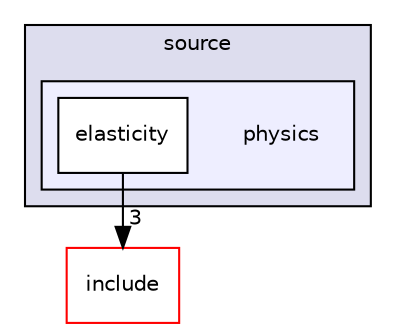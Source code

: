 digraph "source/physics" {
  compound=true
  node [ fontsize="10", fontname="Helvetica"];
  edge [ labelfontsize="10", labelfontname="Helvetica"];
  subgraph clusterdir_b2f33c71d4aa5e7af42a1ca61ff5af1b {
    graph [ bgcolor="#ddddee", pencolor="black", label="source" fontname="Helvetica", fontsize="10", URL="dir_b2f33c71d4aa5e7af42a1ca61ff5af1b.html"]
  subgraph clusterdir_0bb6fb3955098fc73677280bd611af3b {
    graph [ bgcolor="#eeeeff", pencolor="black", label="" URL="dir_0bb6fb3955098fc73677280bd611af3b.html"];
    dir_0bb6fb3955098fc73677280bd611af3b [shape=plaintext label="physics"];
    dir_f215eb141b500f4fd01e0bf94bafbb14 [shape=box label="elasticity" color="black" fillcolor="white" style="filled" URL="dir_f215eb141b500f4fd01e0bf94bafbb14.html"];
  }
  }
  dir_d44c64559bbebec7f509842c48db8b23 [shape=box label="include" fillcolor="white" style="filled" color="red" URL="dir_d44c64559bbebec7f509842c48db8b23.html"];
  dir_f215eb141b500f4fd01e0bf94bafbb14->dir_d44c64559bbebec7f509842c48db8b23 [headlabel="3", labeldistance=1.5 headhref="dir_000062_000004.html"];
}
